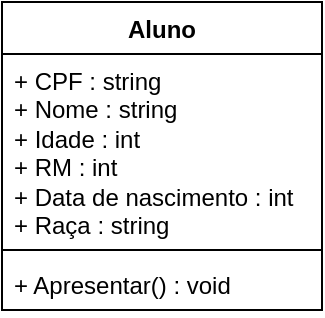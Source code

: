 <mxfile version="21.6.9" type="device">
  <diagram name="Página-1" id="HZGzFeWm5wy5Dbt-nsqP">
    <mxGraphModel dx="840" dy="459" grid="1" gridSize="10" guides="1" tooltips="1" connect="1" arrows="1" fold="1" page="1" pageScale="1" pageWidth="827" pageHeight="1169" math="0" shadow="0">
      <root>
        <mxCell id="0" />
        <mxCell id="1" parent="0" />
        <mxCell id="QnzVAVH9x5omFQrGAY9O-1" value="Aluno" style="swimlane;fontStyle=1;align=center;verticalAlign=top;childLayout=stackLayout;horizontal=1;startSize=26;horizontalStack=0;resizeParent=1;resizeParentMax=0;resizeLast=0;collapsible=1;marginBottom=0;whiteSpace=wrap;html=1;" vertex="1" parent="1">
          <mxGeometry x="330" y="250" width="160" height="154" as="geometry" />
        </mxCell>
        <mxCell id="QnzVAVH9x5omFQrGAY9O-2" value="+ CPF : string&lt;br&gt;+ Nome : string&lt;br&gt;+ Idade : int&lt;br&gt;+ RM : int&lt;br&gt;+ Data de nascimento : int&lt;br&gt;+ Raça : string" style="text;strokeColor=none;fillColor=none;align=left;verticalAlign=top;spacingLeft=4;spacingRight=4;overflow=hidden;rotatable=0;points=[[0,0.5],[1,0.5]];portConstraint=eastwest;whiteSpace=wrap;html=1;" vertex="1" parent="QnzVAVH9x5omFQrGAY9O-1">
          <mxGeometry y="26" width="160" height="94" as="geometry" />
        </mxCell>
        <mxCell id="QnzVAVH9x5omFQrGAY9O-3" value="" style="line;strokeWidth=1;fillColor=none;align=left;verticalAlign=middle;spacingTop=-1;spacingLeft=3;spacingRight=3;rotatable=0;labelPosition=right;points=[];portConstraint=eastwest;strokeColor=inherit;" vertex="1" parent="QnzVAVH9x5omFQrGAY9O-1">
          <mxGeometry y="120" width="160" height="8" as="geometry" />
        </mxCell>
        <mxCell id="QnzVAVH9x5omFQrGAY9O-4" value="+ Apresentar() : void" style="text;strokeColor=none;fillColor=none;align=left;verticalAlign=top;spacingLeft=4;spacingRight=4;overflow=hidden;rotatable=0;points=[[0,0.5],[1,0.5]];portConstraint=eastwest;whiteSpace=wrap;html=1;" vertex="1" parent="QnzVAVH9x5omFQrGAY9O-1">
          <mxGeometry y="128" width="160" height="26" as="geometry" />
        </mxCell>
      </root>
    </mxGraphModel>
  </diagram>
</mxfile>
